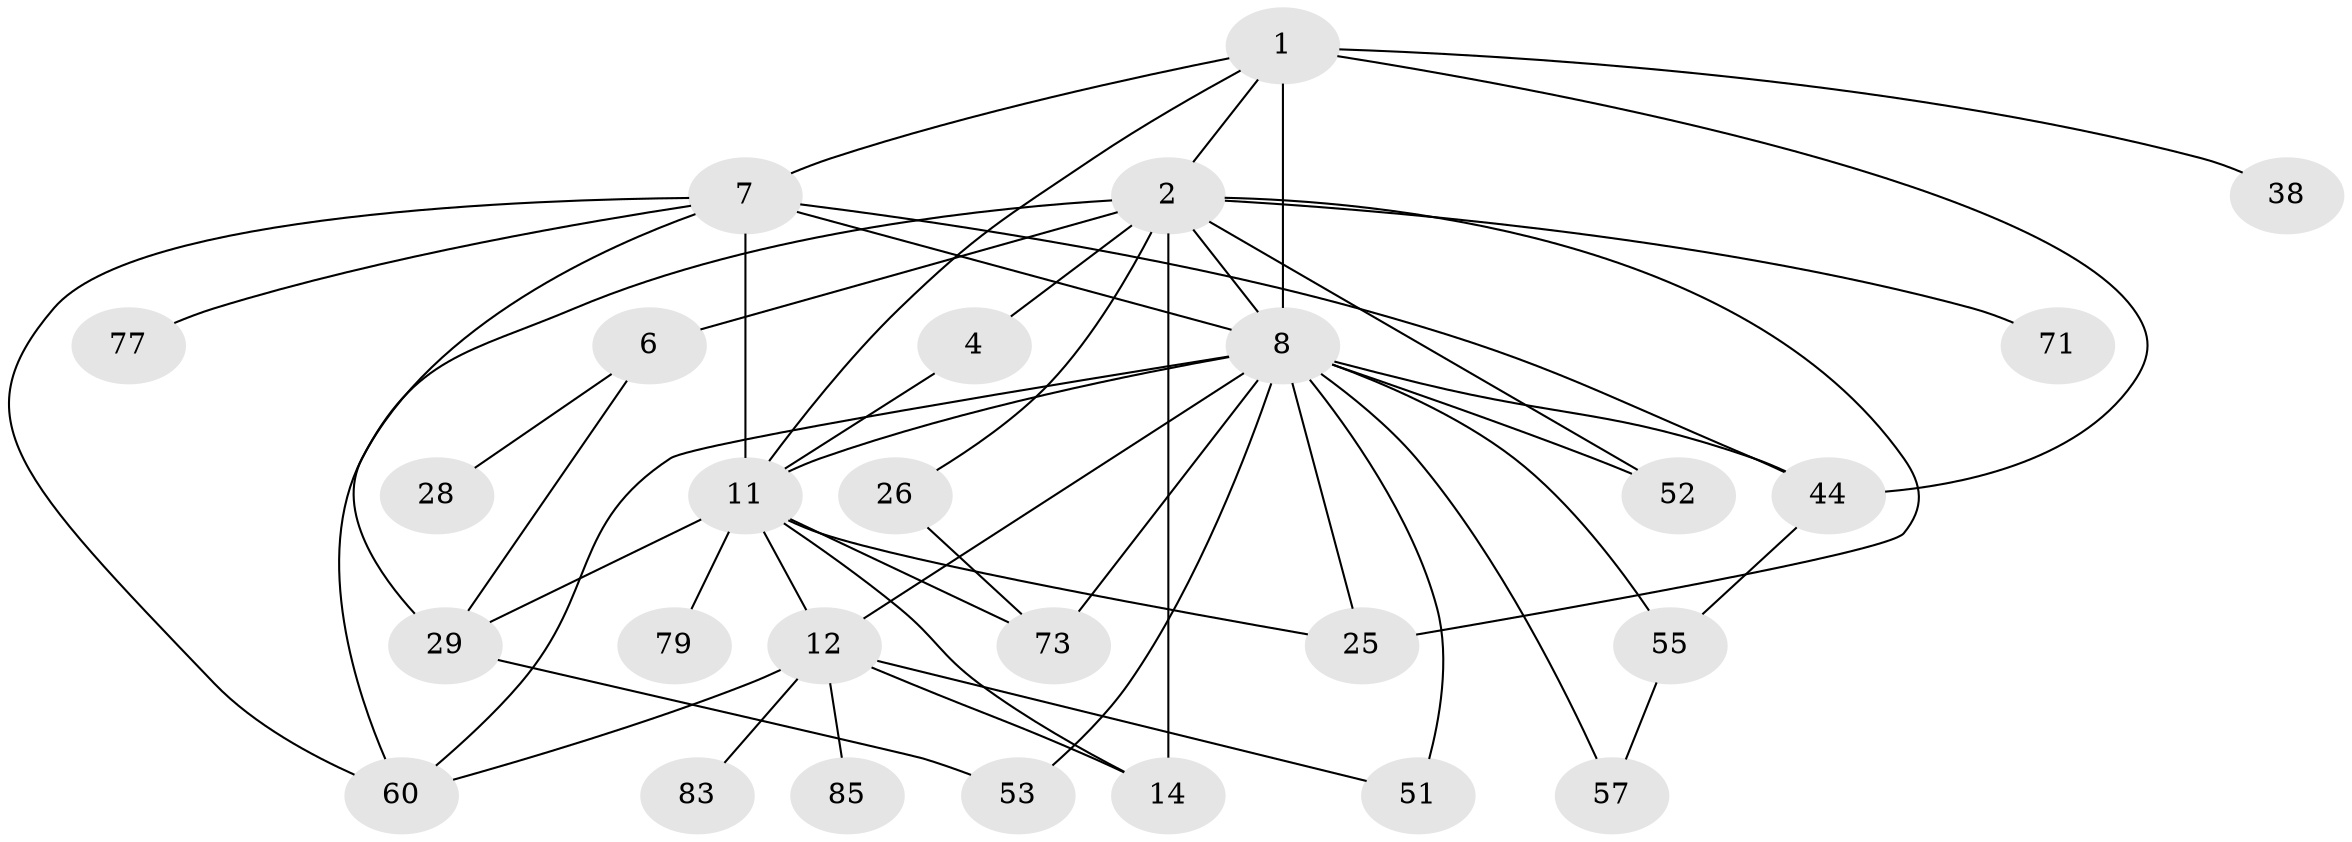 // original degree distribution, {8: 0.021739130434782608, 5: 0.08695652173913043, 2: 0.25, 3: 0.21739130434782608, 4: 0.13043478260869565, 6: 0.043478260869565216, 10: 0.010869565217391304, 1: 0.2391304347826087}
// Generated by graph-tools (version 1.1) at 2025/17/03/04/25 18:17:07]
// undirected, 27 vertices, 50 edges
graph export_dot {
graph [start="1"]
  node [color=gray90,style=filled];
  1 [super="+15"];
  2 [super="+13+3"];
  4;
  6 [super="+22"];
  7 [super="+70+39+30+20"];
  8 [super="+10+21+24+58+40"];
  11 [super="+67+80+81+92+32"];
  12 [super="+33+17+42"];
  14 [super="+19+23"];
  25 [super="+48"];
  26;
  28 [super="+46"];
  29 [super="+34"];
  38 [super="+47"];
  44 [super="+59"];
  51 [super="+84"];
  52 [super="+82+74"];
  53;
  55;
  57;
  60 [super="+66"];
  71;
  73 [super="+76"];
  77;
  79;
  83;
  85;
  1 -- 2;
  1 -- 7;
  1 -- 8 [weight=3];
  1 -- 11;
  1 -- 38;
  1 -- 44;
  2 -- 4;
  2 -- 6 [weight=4];
  2 -- 71;
  2 -- 8 [weight=5];
  2 -- 14 [weight=2];
  2 -- 25 [weight=2];
  2 -- 52;
  2 -- 26;
  2 -- 60;
  4 -- 11;
  6 -- 28;
  6 -- 29;
  7 -- 11;
  7 -- 29;
  7 -- 44;
  7 -- 77;
  7 -- 60;
  7 -- 8;
  8 -- 12 [weight=2];
  8 -- 25;
  8 -- 60;
  8 -- 52;
  8 -- 11 [weight=2];
  8 -- 44;
  8 -- 53 [weight=2];
  8 -- 55;
  8 -- 73;
  8 -- 57;
  8 -- 51;
  11 -- 12;
  11 -- 73;
  11 -- 79;
  11 -- 25;
  11 -- 29;
  11 -- 14;
  12 -- 83;
  12 -- 60;
  12 -- 51;
  12 -- 85;
  12 -- 14;
  26 -- 73;
  29 -- 53;
  44 -- 55;
  55 -- 57;
}
